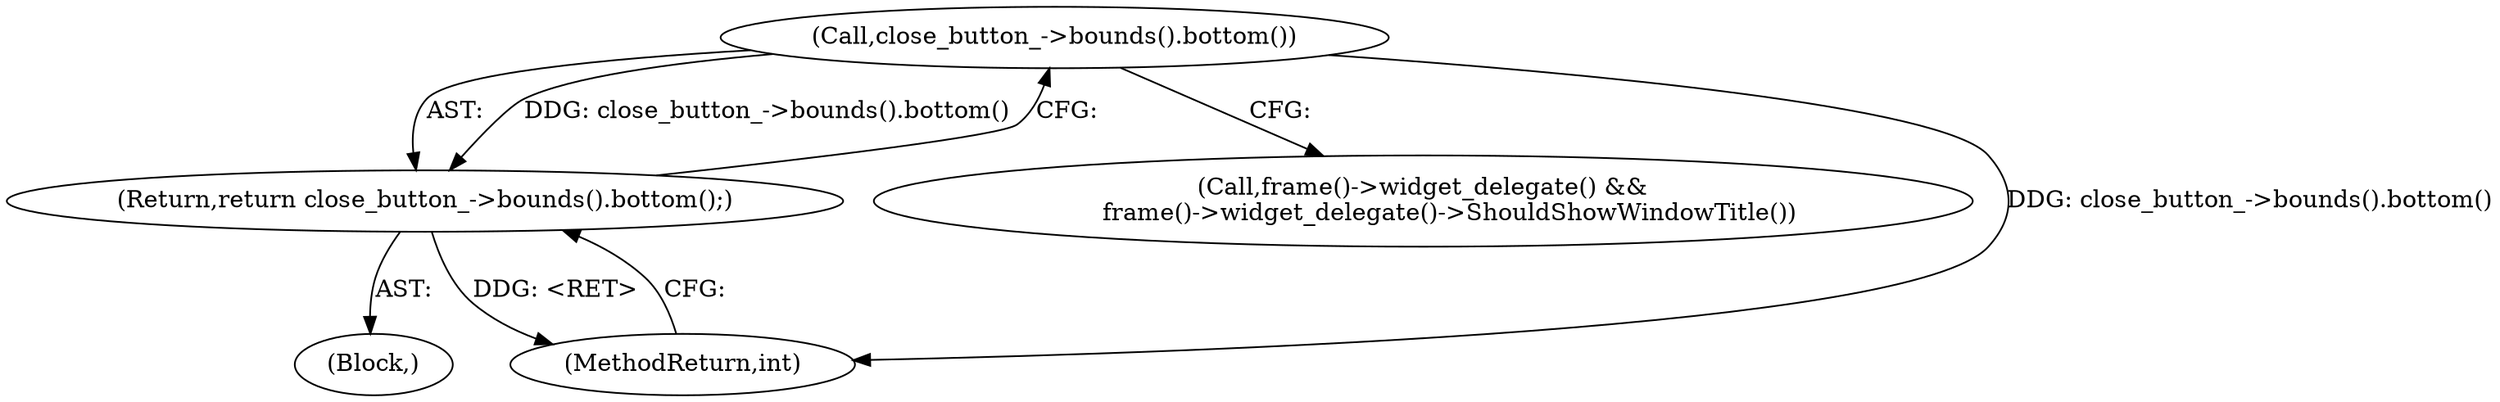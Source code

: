 digraph "0_Chrome_7ee3acb08d9de663e5ec3148ee98b666cd32ad82@API" {
"1000121" [label="(Call,close_button_->bounds().bottom())"];
"1000120" [label="(Return,return close_button_->bounds().bottom();)"];
"1000119" [label="(Block,)"];
"1000121" [label="(Call,close_button_->bounds().bottom())"];
"1000120" [label="(Return,return close_button_->bounds().bottom();)"];
"1000116" [label="(Call,frame()->widget_delegate() &&\n       frame()->widget_delegate()->ShouldShowWindowTitle())"];
"1000124" [label="(MethodReturn,int)"];
"1000121" -> "1000120"  [label="AST: "];
"1000121" -> "1000116"  [label="CFG: "];
"1000120" -> "1000121"  [label="CFG: "];
"1000121" -> "1000124"  [label="DDG: close_button_->bounds().bottom()"];
"1000121" -> "1000120"  [label="DDG: close_button_->bounds().bottom()"];
"1000120" -> "1000119"  [label="AST: "];
"1000124" -> "1000120"  [label="CFG: "];
"1000120" -> "1000124"  [label="DDG: <RET>"];
}
